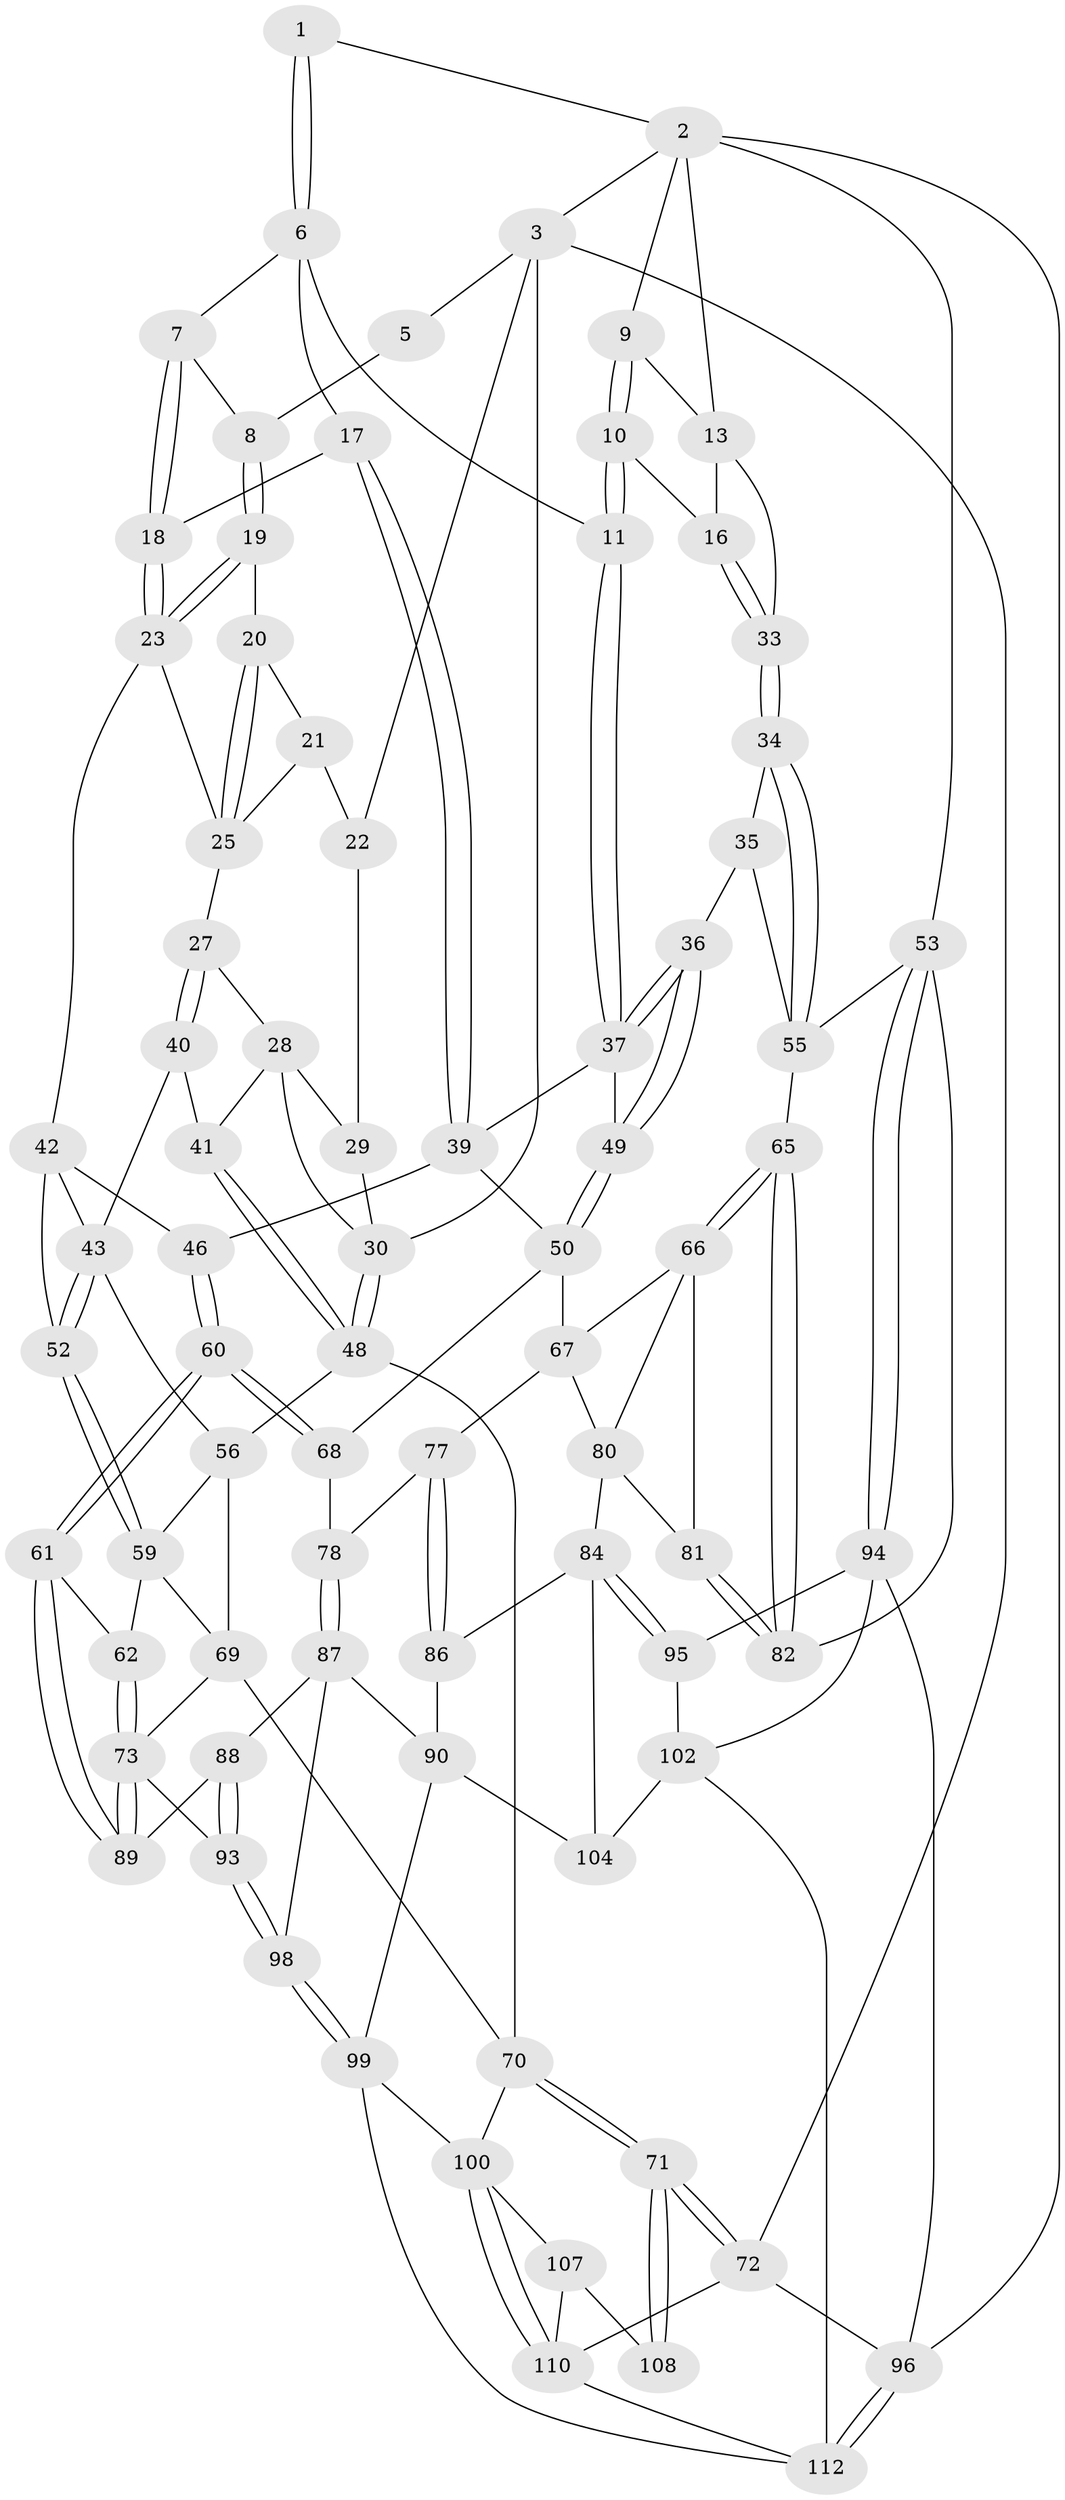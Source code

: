 // Generated by graph-tools (version 1.1) at 2025/24/03/03/25 07:24:34]
// undirected, 79 vertices, 178 edges
graph export_dot {
graph [start="1"]
  node [color=gray90,style=filled];
  1 [pos="+0.5082819694472963+0"];
  2 [pos="+0.7096041525394694+0",super="+15"];
  3 [pos="+0+0",super="+4"];
  5 [pos="+0.2627524789977896+0"];
  6 [pos="+0.4825078014974438+0.07331313307114898",super="+12"];
  7 [pos="+0.32152556599866794+0.12584226121175152"];
  8 [pos="+0.3083511215821111+0.1214529663081515"];
  9 [pos="+0.7173241899562315+0"];
  10 [pos="+0.7396365464003553+0.16844633213384302"];
  11 [pos="+0.6863025778508101+0.2112334799635015"];
  13 [pos="+0.8884357059584923+0.010801290127099746",super="+14"];
  16 [pos="+0.8641105544379127+0.21474661506364437"];
  17 [pos="+0.4298609112241562+0.2544269289680126"];
  18 [pos="+0.41967238542313284+0.2553874044269843"];
  19 [pos="+0.2723720593353063+0.1483625927833788"];
  20 [pos="+0.24892925138809296+0.15865080612245158"];
  21 [pos="+0.204047904961853+0.1588117840540575"];
  22 [pos="+0.15073404876207488+0.13865934784735895"];
  23 [pos="+0.36318600301198734+0.28341067575392437",super="+24"];
  25 [pos="+0.2968960835631386+0.3043245842698006",super="+26"];
  27 [pos="+0.22175398258104745+0.2965913017934509"];
  28 [pos="+0.14951100505673057+0.24963318877781915",super="+32"];
  29 [pos="+0.14775335902578682+0.14789920931965664"];
  30 [pos="+0+0.006913089088304605",super="+31"];
  33 [pos="+0.9473578654039616+0.2531651039749669"];
  34 [pos="+0.846853837383976+0.4215291084417287"];
  35 [pos="+0.7620698838679189+0.45605300196549137"];
  36 [pos="+0.7528016758788552+0.45404301295634336"];
  37 [pos="+0.6796490221818416+0.23233795894905113",super="+38"];
  39 [pos="+0.4844420428495529+0.3161023266717121",super="+45"];
  40 [pos="+0.10435417938888172+0.4091116429020974"];
  41 [pos="+0.09346391664306096+0.4075752414522502"];
  42 [pos="+0.319501495396698+0.32376317859915865",super="+47"];
  43 [pos="+0.23401708561929485+0.3972605451908827",super="+44"];
  46 [pos="+0.3773030753759843+0.4792733249997921"];
  48 [pos="+0+0.5324150443512754",super="+58"];
  49 [pos="+0.6239911975327778+0.4947187537078712"];
  50 [pos="+0.6125117382598003+0.5055671710731169",super="+51"];
  52 [pos="+0.34379461847908127+0.47334324145132495"];
  53 [pos="+1+0.6045825108085694",super="+54"];
  55 [pos="+0.9797748860106442+0.5429543144709308",super="+64"];
  56 [pos="+0.199131669973057+0.4964084952237345",super="+57"];
  59 [pos="+0.2371717747000901+0.5120966925615066",super="+63"];
  60 [pos="+0.3737637666466408+0.6603153840155828"];
  61 [pos="+0.3711093360214631+0.663333272810885"];
  62 [pos="+0.2557747267447752+0.5643554041003374"];
  65 [pos="+0.8079017824251139+0.6063303825035282"];
  66 [pos="+0.6752189631288795+0.609421952914047",super="+79"];
  67 [pos="+0.6171588109400519+0.5149887316485353",super="+76"];
  68 [pos="+0.5162912109718426+0.6313089014981992"];
  69 [pos="+0.17053124855421928+0.6915356788791744",super="+75"];
  70 [pos="+0+0.6835037228057659",super="+92"];
  71 [pos="+0+0.8234407892836599"];
  72 [pos="+0+1"];
  73 [pos="+0.25581560269523174+0.7581988074324125",super="+74"];
  77 [pos="+0.6060664380874093+0.7003712836065153"];
  78 [pos="+0.54471429909655+0.6858344968729876"];
  80 [pos="+0.6359984926943635+0.6941504155521148",super="+83"];
  81 [pos="+0.8041090817347064+0.7403822258353501"];
  82 [pos="+0.8176277848323987+0.7128840841439297"];
  84 [pos="+0.792699240836423+0.7924785965829563",super="+85"];
  86 [pos="+0.6195605279103801+0.8097597641745718"];
  87 [pos="+0.5061365558003018+0.7920609552011645",super="+91"];
  88 [pos="+0.4481001276276602+0.7670030920353867"];
  89 [pos="+0.3617393051351322+0.6825352799110933"];
  90 [pos="+0.5380319297868355+0.8509240864912193",super="+105"];
  93 [pos="+0.38213197513732683+0.8352682168861049"];
  94 [pos="+1+0.6154961873560977",super="+97"];
  95 [pos="+0.8698540523576271+0.8082376172501603"];
  96 [pos="+1+1"];
  98 [pos="+0.41726113251134733+0.8897996927479521"];
  99 [pos="+0.4047582511902015+0.9128291168602738",super="+106"];
  100 [pos="+0.28558814540155203+0.9874864388876533",super="+101"];
  102 [pos="+0.9494623200999895+0.8454929306736441",super="+103"];
  104 [pos="+0.7783340018882827+0.8536492989643211"];
  107 [pos="+0.12487917263864147+0.8751537235124264",super="+109"];
  108 [pos="+0+0.8835958474951093"];
  110 [pos="+0.2812719950536749+1",super="+111"];
  112 [pos="+1+1",super="+113"];
  1 -- 2;
  1 -- 6;
  1 -- 6;
  2 -- 3;
  2 -- 9;
  2 -- 96;
  2 -- 53;
  2 -- 13;
  3 -- 30;
  3 -- 72;
  3 -- 5;
  3 -- 22;
  5 -- 8;
  6 -- 7;
  6 -- 17;
  6 -- 11;
  7 -- 8;
  7 -- 18;
  7 -- 18;
  8 -- 19;
  8 -- 19;
  9 -- 10;
  9 -- 10;
  9 -- 13;
  10 -- 11;
  10 -- 11;
  10 -- 16;
  11 -- 37;
  11 -- 37;
  13 -- 16;
  13 -- 33;
  16 -- 33;
  16 -- 33;
  17 -- 18;
  17 -- 39;
  17 -- 39;
  18 -- 23;
  18 -- 23;
  19 -- 20;
  19 -- 23;
  19 -- 23;
  20 -- 21;
  20 -- 25;
  20 -- 25;
  21 -- 22;
  21 -- 25;
  22 -- 29;
  23 -- 25;
  23 -- 42;
  25 -- 27;
  27 -- 28;
  27 -- 40;
  27 -- 40;
  28 -- 29;
  28 -- 41;
  28 -- 30;
  29 -- 30;
  30 -- 48;
  30 -- 48;
  33 -- 34;
  33 -- 34;
  34 -- 35;
  34 -- 55;
  34 -- 55;
  35 -- 36;
  35 -- 55;
  36 -- 37;
  36 -- 37;
  36 -- 49;
  36 -- 49;
  37 -- 49;
  37 -- 39;
  39 -- 46;
  39 -- 50;
  40 -- 41;
  40 -- 43;
  41 -- 48;
  41 -- 48;
  42 -- 43;
  42 -- 52;
  42 -- 46;
  43 -- 52;
  43 -- 52;
  43 -- 56;
  46 -- 60;
  46 -- 60;
  48 -- 70;
  48 -- 56;
  49 -- 50;
  49 -- 50;
  50 -- 67;
  50 -- 68;
  52 -- 59;
  52 -- 59;
  53 -- 94;
  53 -- 94;
  53 -- 82;
  53 -- 55;
  55 -- 65;
  56 -- 59;
  56 -- 69;
  59 -- 69;
  59 -- 62;
  60 -- 61;
  60 -- 61;
  60 -- 68;
  60 -- 68;
  61 -- 62;
  61 -- 89;
  61 -- 89;
  62 -- 73;
  62 -- 73;
  65 -- 66;
  65 -- 66;
  65 -- 82;
  65 -- 82;
  66 -- 67;
  66 -- 80;
  66 -- 81;
  67 -- 80;
  67 -- 77;
  68 -- 78;
  69 -- 73;
  69 -- 70;
  70 -- 71;
  70 -- 71;
  70 -- 100;
  71 -- 72;
  71 -- 72;
  71 -- 108;
  71 -- 108;
  72 -- 96;
  72 -- 110;
  73 -- 89;
  73 -- 89;
  73 -- 93;
  77 -- 78;
  77 -- 86;
  77 -- 86;
  78 -- 87;
  78 -- 87;
  80 -- 81;
  80 -- 84;
  81 -- 82;
  81 -- 82;
  84 -- 95;
  84 -- 95;
  84 -- 104;
  84 -- 86;
  86 -- 90;
  87 -- 88;
  87 -- 90;
  87 -- 98;
  88 -- 89;
  88 -- 93;
  88 -- 93;
  90 -- 104;
  90 -- 99;
  93 -- 98;
  93 -- 98;
  94 -- 95;
  94 -- 96;
  94 -- 102;
  95 -- 102;
  96 -- 112;
  96 -- 112;
  98 -- 99;
  98 -- 99;
  99 -- 100;
  99 -- 112;
  100 -- 110;
  100 -- 110;
  100 -- 107;
  102 -- 104;
  102 -- 112;
  107 -- 108;
  107 -- 110;
  110 -- 112;
}
